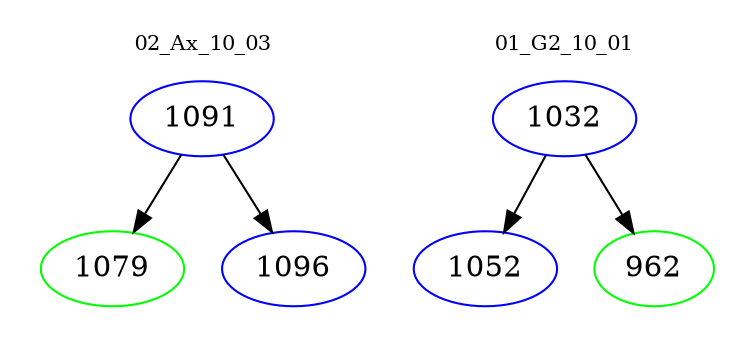 digraph{
subgraph cluster_0 {
color = white
label = "02_Ax_10_03";
fontsize=10;
T0_1091 [label="1091", color="blue"]
T0_1091 -> T0_1079 [color="black"]
T0_1079 [label="1079", color="green"]
T0_1091 -> T0_1096 [color="black"]
T0_1096 [label="1096", color="blue"]
}
subgraph cluster_1 {
color = white
label = "01_G2_10_01";
fontsize=10;
T1_1032 [label="1032", color="blue"]
T1_1032 -> T1_1052 [color="black"]
T1_1052 [label="1052", color="blue"]
T1_1032 -> T1_962 [color="black"]
T1_962 [label="962", color="green"]
}
}
